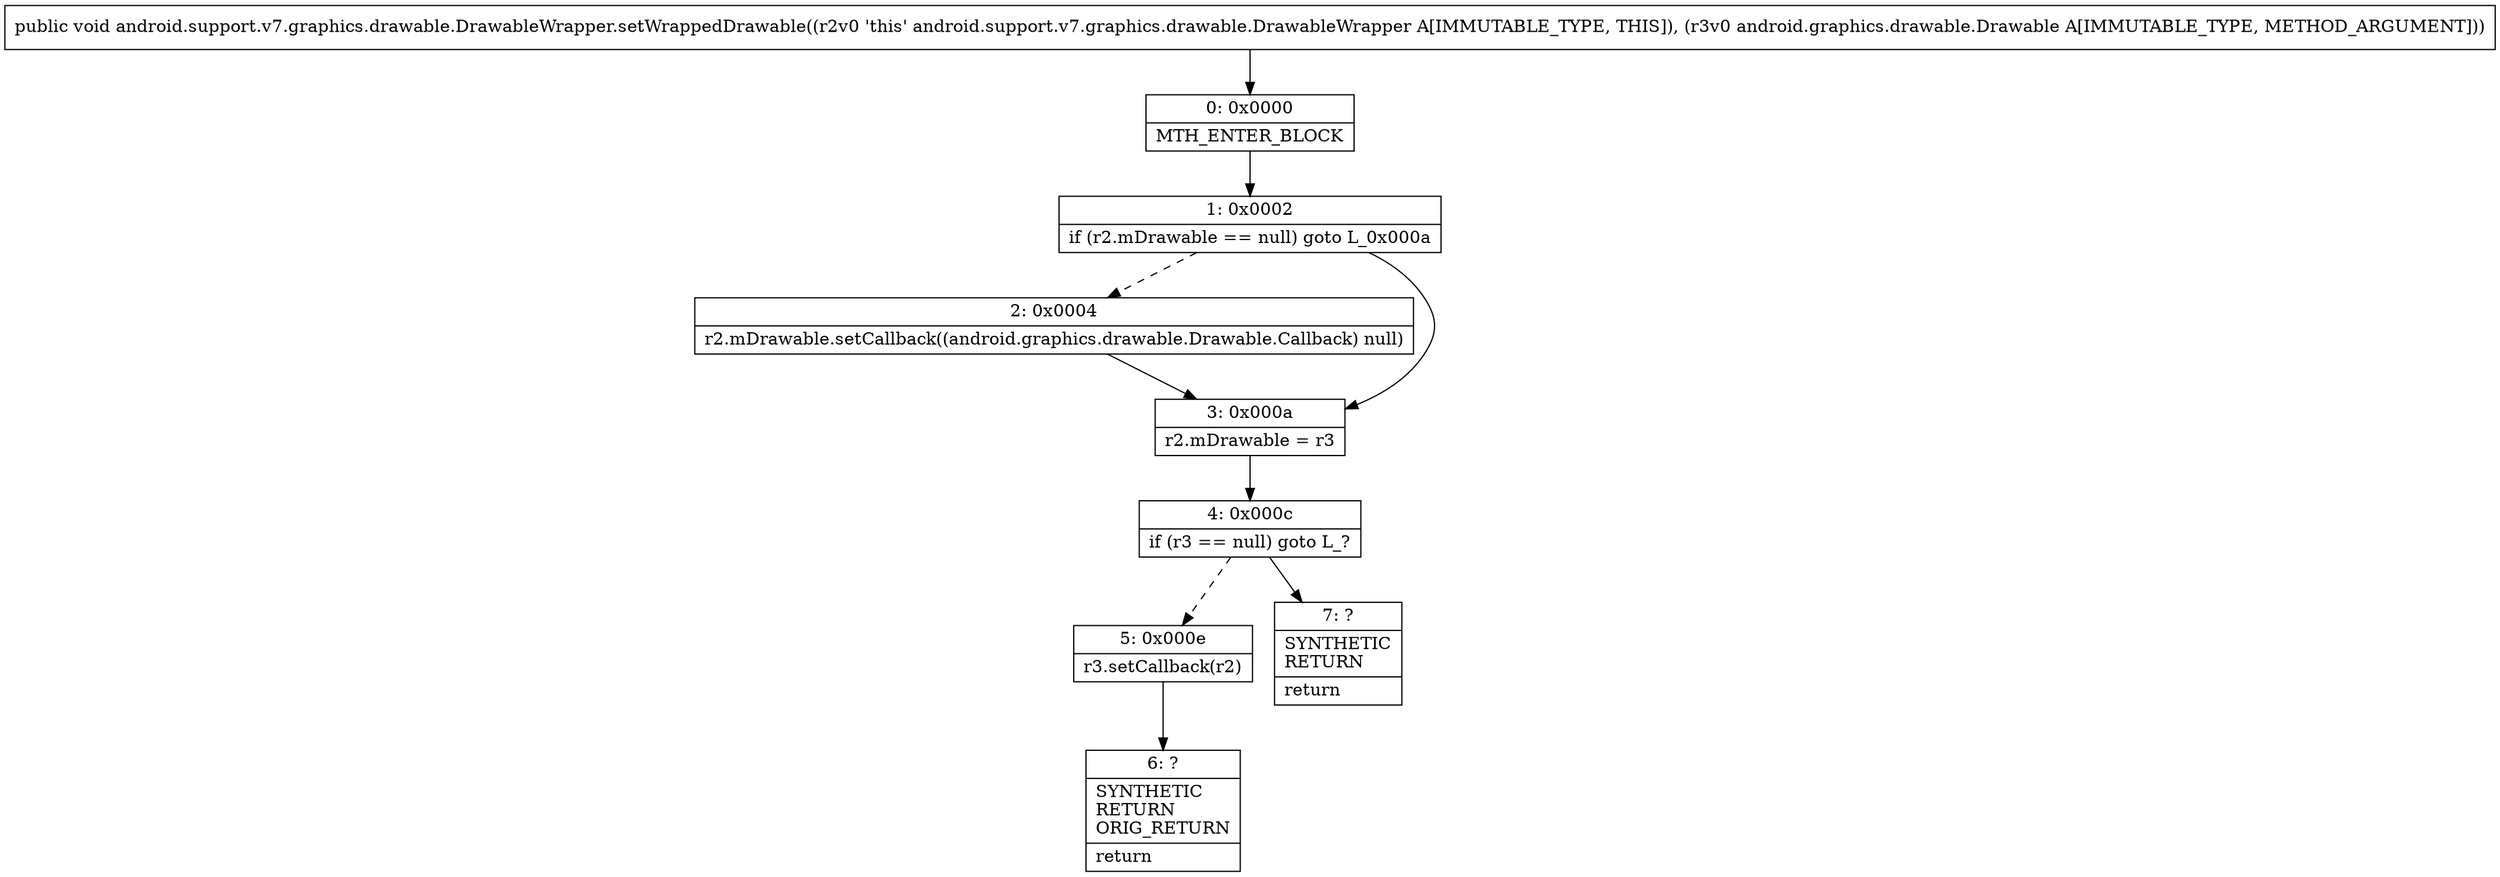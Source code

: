 digraph "CFG forandroid.support.v7.graphics.drawable.DrawableWrapper.setWrappedDrawable(Landroid\/graphics\/drawable\/Drawable;)V" {
Node_0 [shape=record,label="{0\:\ 0x0000|MTH_ENTER_BLOCK\l}"];
Node_1 [shape=record,label="{1\:\ 0x0002|if (r2.mDrawable == null) goto L_0x000a\l}"];
Node_2 [shape=record,label="{2\:\ 0x0004|r2.mDrawable.setCallback((android.graphics.drawable.Drawable.Callback) null)\l}"];
Node_3 [shape=record,label="{3\:\ 0x000a|r2.mDrawable = r3\l}"];
Node_4 [shape=record,label="{4\:\ 0x000c|if (r3 == null) goto L_?\l}"];
Node_5 [shape=record,label="{5\:\ 0x000e|r3.setCallback(r2)\l}"];
Node_6 [shape=record,label="{6\:\ ?|SYNTHETIC\lRETURN\lORIG_RETURN\l|return\l}"];
Node_7 [shape=record,label="{7\:\ ?|SYNTHETIC\lRETURN\l|return\l}"];
MethodNode[shape=record,label="{public void android.support.v7.graphics.drawable.DrawableWrapper.setWrappedDrawable((r2v0 'this' android.support.v7.graphics.drawable.DrawableWrapper A[IMMUTABLE_TYPE, THIS]), (r3v0 android.graphics.drawable.Drawable A[IMMUTABLE_TYPE, METHOD_ARGUMENT])) }"];
MethodNode -> Node_0;
Node_0 -> Node_1;
Node_1 -> Node_2[style=dashed];
Node_1 -> Node_3;
Node_2 -> Node_3;
Node_3 -> Node_4;
Node_4 -> Node_5[style=dashed];
Node_4 -> Node_7;
Node_5 -> Node_6;
}

